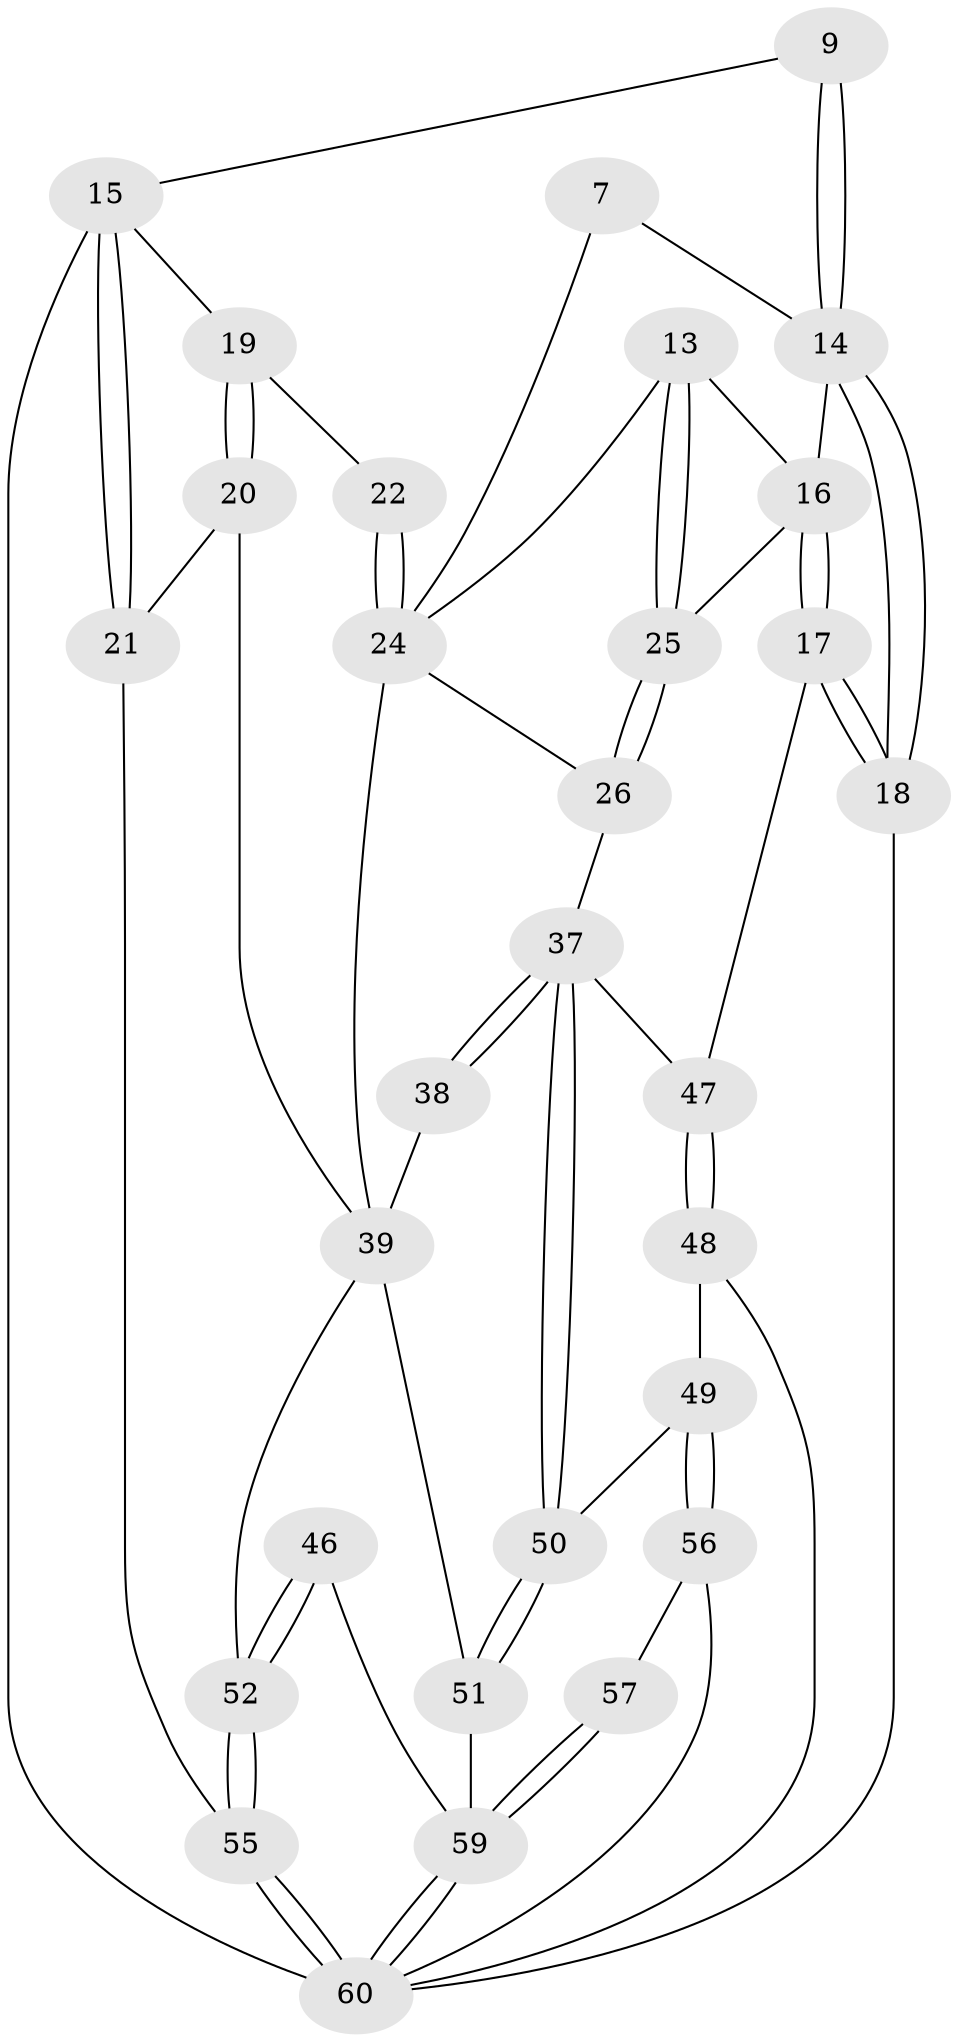 // original degree distribution, {3: 0.03333333333333333, 4: 0.23333333333333334, 5: 0.5333333333333333, 6: 0.2}
// Generated by graph-tools (version 1.1) at 2025/02/03/09/25 05:02:09]
// undirected, 30 vertices, 67 edges
graph export_dot {
graph [start="1"]
  node [color=gray90,style=filled];
  7 [pos="+0.7199558566320885+0"];
  9 [pos="+1+0"];
  13 [pos="+0.6832747536520366+0.16479997591350304"];
  14 [pos="+1+0.15138290997433024",super="+11+10"];
  15 [pos="+0+0",super="+8"];
  16 [pos="+0.871360462653247+0.22598015425750623",super="+12"];
  17 [pos="+1+0.29857922596656333"];
  18 [pos="+1+0.29176593048232335"];
  19 [pos="+0.2517957653252585+0.024665771299770867",super="+3"];
  20 [pos="+0.18864075517019868+0.18023344091602073"];
  21 [pos="+0+0.26008876451245616"];
  22 [pos="+0.44187920112063445+0.2217006706810003",super="+4"];
  24 [pos="+0.43793918611464494+0.2786746752272647",super="+23"];
  25 [pos="+0.6791616252128588+0.2735227547825118"];
  26 [pos="+0.6612277187642801+0.2957419000929146"];
  37 [pos="+0.655974662310105+0.5869826116077387",super="+36+33+30"];
  38 [pos="+0.5281469498427409+0.5095324626401742",super="+31"];
  39 [pos="+0.4648415526400377+0.5203227251561494",super="+29+27"];
  46 [pos="+0.31553922416270136+0.7788676677692923"];
  47 [pos="+0.8851603127636615+0.4875153678475245",super="+32"];
  48 [pos="+0.8685604063697984+0.6604158970839387"];
  49 [pos="+0.7776501647904295+0.6911850776998352"];
  50 [pos="+0.6841435080895111+0.6791134794276426"];
  51 [pos="+0.6692302338083513+0.6974741933669204",super="+43"];
  52 [pos="+0.21021835125565946+0.8046186975276144",super="+41+40"];
  55 [pos="+0.20368193533036674+0.809907896467414",super="+53"];
  56 [pos="+0.819645172275979+1"];
  57 [pos="+0.6666539483970882+1"];
  59 [pos="+0.291014716648356+1",super="+45+44+58"];
  60 [pos="+0+1",super="+54"];
  7 -- 14;
  7 -- 24;
  9 -- 14 [weight=2];
  9 -- 14;
  9 -- 15;
  13 -- 25;
  13 -- 25;
  13 -- 24;
  13 -- 16;
  14 -- 18;
  14 -- 18;
  14 -- 16;
  15 -- 21;
  15 -- 21;
  15 -- 60 [weight=2];
  15 -- 19;
  16 -- 17;
  16 -- 17;
  16 -- 25;
  17 -- 18;
  17 -- 18;
  17 -- 47;
  18 -- 60;
  19 -- 20;
  19 -- 20;
  19 -- 22 [weight=2];
  20 -- 21;
  20 -- 39;
  21 -- 55;
  22 -- 24 [weight=2];
  22 -- 24;
  24 -- 39;
  24 -- 26;
  25 -- 26;
  25 -- 26;
  26 -- 37;
  37 -- 38 [weight=2];
  37 -- 38;
  37 -- 50;
  37 -- 50;
  37 -- 47 [weight=2];
  38 -- 39 [weight=2];
  39 -- 52;
  39 -- 51;
  46 -- 52 [weight=2];
  46 -- 52;
  46 -- 59;
  47 -- 48;
  47 -- 48;
  48 -- 49;
  48 -- 60;
  49 -- 50;
  49 -- 56;
  49 -- 56;
  50 -- 51;
  50 -- 51;
  51 -- 59 [weight=2];
  52 -- 55 [weight=2];
  52 -- 55;
  55 -- 60 [weight=2];
  55 -- 60;
  56 -- 57;
  56 -- 60;
  57 -- 59 [weight=2];
  57 -- 59;
  59 -- 60;
  59 -- 60;
}
